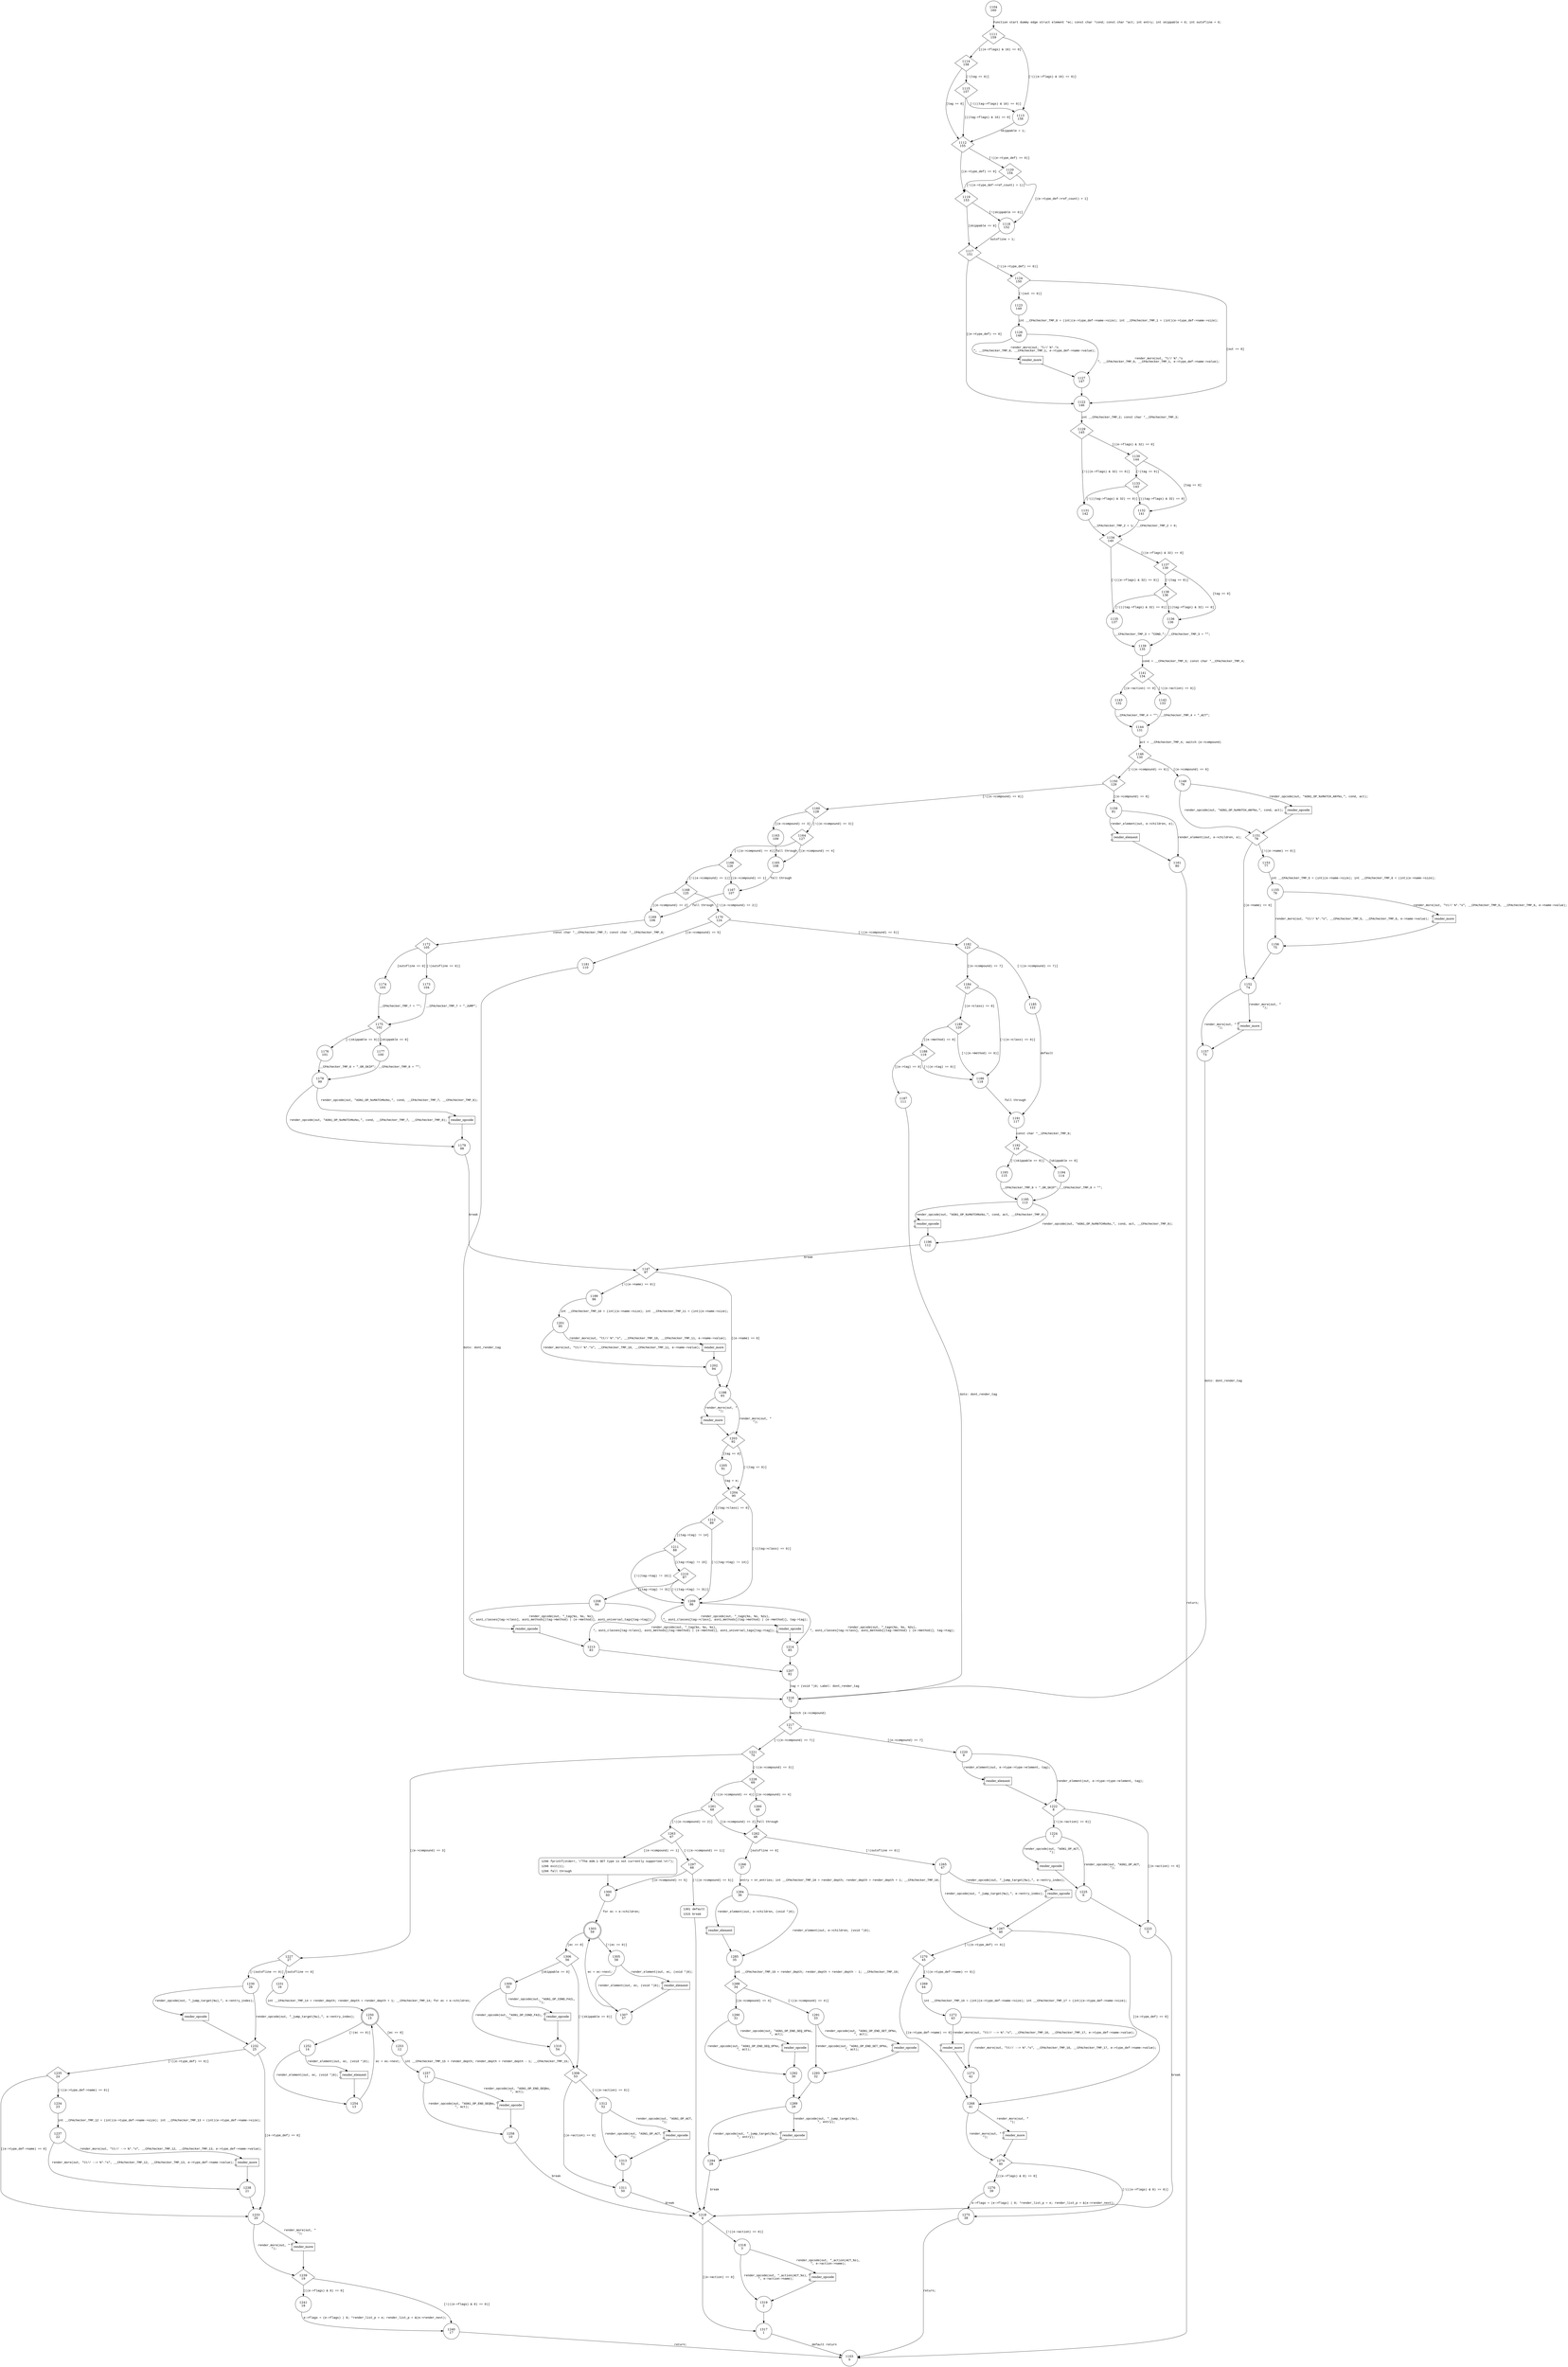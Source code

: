 digraph render_element {
1104 [shape="circle" label="1104\n160"]
1111 [shape="diamond" label="1111\n159"]
1114 [shape="diamond" label="1114\n158"]
1113 [shape="circle" label="1113\n156"]
1112 [shape="diamond" label="1112\n155"]
1119 [shape="diamond" label="1119\n153"]
1120 [shape="diamond" label="1120\n154"]
1118 [shape="circle" label="1118\n152"]
1117 [shape="diamond" label="1117\n151"]
1122 [shape="circle" label="1122\n146"]
1124 [shape="diamond" label="1124\n150"]
1123 [shape="circle" label="1123\n149"]
1126 [shape="circle" label="1126\n148"]
1127 [shape="circle" label="1127\n147"]
1129 [shape="diamond" label="1129\n145"]
1130 [shape="diamond" label="1130\n144"]
1131 [shape="circle" label="1131\n142"]
1134 [shape="diamond" label="1134\n140"]
1137 [shape="diamond" label="1137\n139"]
1135 [shape="circle" label="1135\n137"]
1139 [shape="circle" label="1139\n135"]
1141 [shape="diamond" label="1141\n134"]
1143 [shape="circle" label="1143\n132"]
1142 [shape="circle" label="1142\n133"]
1144 [shape="circle" label="1144\n131"]
1146 [shape="diamond" label="1146\n130"]
1149 [shape="circle" label="1149\n79"]
1150 [shape="diamond" label="1150\n129"]
1159 [shape="circle" label="1159\n81"]
1160 [shape="diamond" label="1160\n128"]
1163 [shape="circle" label="1163\n109"]
1164 [shape="diamond" label="1164\n127"]
1165 [shape="circle" label="1165\n108"]
1166 [shape="diamond" label="1166\n126"]
1167 [shape="circle" label="1167\n107"]
1168 [shape="diamond" label="1168\n125"]
1169 [shape="circle" label="1169\n106"]
1170 [shape="diamond" label="1170\n124"]
1181 [shape="circle" label="1181\n110"]
1182 [shape="diamond" label="1182\n123"]
1184 [shape="diamond" label="1184\n121"]
1185 [shape="circle" label="1185\n122"]
1191 [shape="circle" label="1191\n117"]
1192 [shape="diamond" label="1192\n116"]
1194 [shape="circle" label="1194\n114"]
1193 [shape="circle" label="1193\n115"]
1195 [shape="circle" label="1195\n113"]
1196 [shape="circle" label="1196\n112"]
1147 [shape="diamond" label="1147\n97"]
1198 [shape="circle" label="1198\n93"]
1199 [shape="circle" label="1199\n96"]
1201 [shape="circle" label="1201\n95"]
1202 [shape="circle" label="1202\n94"]
1203 [shape="diamond" label="1203\n92"]
1205 [shape="circle" label="1205\n91"]
1204 [shape="diamond" label="1204\n90"]
1212 [shape="diamond" label="1212\n89"]
1209 [shape="circle" label="1209\n86"]
1214 [shape="circle" label="1214\n85"]
1207 [shape="circle" label="1207\n82"]
1216 [shape="circle" label="1216\n72"]
1217 [shape="diamond" label="1217\n71"]
1220 [shape="circle" label="1220\n9"]
1221 [shape="diamond" label="1221\n70"]
1227 [shape="diamond" label="1227\n27"]
1228 [shape="diamond" label="1228\n69"]
1260 [shape="circle" label="1260\n49"]
1261 [shape="diamond" label="1261\n68"]
1262 [shape="diamond" label="1262\n48"]
1263 [shape="diamond" label="1263\n67"]
1296 [shape="circle" label="1296\n63"]
1297 [shape="diamond" label="1297\n66"]
1300 [shape="circle" label="1300\n60"]
1301 [shape="circle" label="1301\n65"]
1218 [shape="diamond" label="1218\n4"]
1317 [shape="circle" label="1317\n1"]
1318 [shape="circle" label="1318\n3"]
1319 [shape="circle" label="1319\n2"]
1103 [shape="circle" label="1103\n0"]
1303 [shape="doublecircle" label="1303\n59"]
1306 [shape="diamond" label="1306\n56"]
1305 [shape="circle" label="1305\n58"]
1307 [shape="circle" label="1307\n57"]
1309 [shape="circle" label="1309\n55"]
1308 [shape="diamond" label="1308\n53"]
1311 [shape="circle" label="1311\n50"]
1312 [shape="circle" label="1312\n52"]
1313 [shape="circle" label="1313\n51"]
1310 [shape="circle" label="1310\n54"]
1266 [shape="circle" label="1266\n37"]
1265 [shape="circle" label="1265\n47"]
1267 [shape="diamond" label="1267\n46"]
1268 [shape="circle" label="1268\n41"]
1270 [shape="diamond" label="1270\n45"]
1269 [shape="circle" label="1269\n44"]
1272 [shape="circle" label="1272\n43"]
1273 [shape="circle" label="1273\n42"]
1274 [shape="diamond" label="1274\n40"]
1276 [shape="circle" label="1276\n39"]
1275 [shape="circle" label="1275\n38"]
1284 [shape="circle" label="1284\n36"]
1285 [shape="circle" label="1285\n35"]
1288 [shape="diamond" label="1288\n34"]
1290 [shape="circle" label="1290\n31"]
1291 [shape="circle" label="1291\n33"]
1293 [shape="circle" label="1293\n32"]
1289 [shape="circle" label="1289\n29"]
1294 [shape="circle" label="1294\n28"]
1292 [shape="circle" label="1292\n30"]
1231 [shape="circle" label="1231\n16"]
1230 [shape="circle" label="1230\n26"]
1232 [shape="diamond" label="1232\n25"]
1233 [shape="circle" label="1233\n20"]
1235 [shape="diamond" label="1235\n24"]
1234 [shape="circle" label="1234\n23"]
1237 [shape="circle" label="1237\n22"]
1238 [shape="circle" label="1238\n21"]
1239 [shape="diamond" label="1239\n19"]
1241 [shape="circle" label="1241\n18"]
1240 [shape="circle" label="1240\n17"]
1250 [shape="doublecircle" label="1250\n15"]
1253 [shape="circle" label="1253\n12"]
1252 [shape="circle" label="1252\n14"]
1254 [shape="circle" label="1254\n13"]
1257 [shape="circle" label="1257\n11"]
1258 [shape="circle" label="1258\n10"]
1222 [shape="diamond" label="1222\n8"]
1223 [shape="circle" label="1223\n5"]
1224 [shape="circle" label="1224\n7"]
1225 [shape="circle" label="1225\n6"]
1211 [shape="diamond" label="1211\n88"]
1210 [shape="diamond" label="1210\n87"]
1208 [shape="circle" label="1208\n84"]
1213 [shape="circle" label="1213\n83"]
1189 [shape="diamond" label="1189\n120"]
1186 [shape="circle" label="1186\n118"]
1188 [shape="diamond" label="1188\n119"]
1187 [shape="circle" label="1187\n111"]
1172 [shape="diamond" label="1172\n105"]
1174 [shape="circle" label="1174\n103"]
1173 [shape="circle" label="1173\n104"]
1175 [shape="diamond" label="1175\n102"]
1177 [shape="circle" label="1177\n100"]
1176 [shape="circle" label="1176\n101"]
1178 [shape="circle" label="1178\n99"]
1179 [shape="circle" label="1179\n98"]
1161 [shape="circle" label="1161\n80"]
1151 [shape="diamond" label="1151\n78"]
1152 [shape="circle" label="1152\n74"]
1153 [shape="circle" label="1153\n77"]
1155 [shape="circle" label="1155\n76"]
1156 [shape="circle" label="1156\n75"]
1157 [shape="circle" label="1157\n73"]
1136 [shape="circle" label="1136\n136"]
1138 [shape="diamond" label="1138\n138"]
1132 [shape="circle" label="1132\n141"]
1133 [shape="diamond" label="1133\n143"]
1115 [shape="diamond" label="1115\n157"]
1301 [style="filled,bold" penwidth="1" fillcolor="white" fontname="Courier New" shape="Mrecord" label=<<table border="0" cellborder="0" cellpadding="3" bgcolor="white"><tr><td align="right">1301</td><td align="left">default</td></tr><tr><td align="right">1315</td><td align="left">break</td></tr></table>>]
1301 -> 1218[label=""]
1296 [style="filled,bold" penwidth="1" fillcolor="white" fontname="Courier New" shape="Mrecord" label=<<table border="0" cellborder="0" cellpadding="3" bgcolor="white"><tr><td align="right">1296</td><td align="left">fprintf(stderr, \"The ASN.1 SET type is not currently supported.\n\");</td></tr><tr><td align="right">1298</td><td align="left">exit(1);</td></tr><tr><td align="right">1299</td><td align="left">fall through</td></tr></table>>]
1296 -> 1300[label=""]
1104 -> 1111 [label="Function start dummy edge struct element *ec; const char *cond; const char *act; int entry; int skippable = 0; int outofline = 0;" fontname="Courier New"]
1111 -> 1114 [label="[((e->flags) & 16) == 0]" fontname="Courier New"]
1111 -> 1113 [label="[!(((e->flags) & 16) == 0)]" fontname="Courier New"]
1113 -> 1112 [label="skippable = 1; " fontname="Courier New"]
1112 -> 1119 [label="[(e->type_def) == 0]" fontname="Courier New"]
1112 -> 1120 [label="[!((e->type_def) == 0)]" fontname="Courier New"]
1120 -> 1118 [label="[(e->type_def->ref_count) > 1]" fontname="Courier New"]
1120 -> 1119 [label="[!((e->type_def->ref_count) > 1)]" fontname="Courier New"]
1119 -> 1117 [label="[skippable == 0]" fontname="Courier New"]
1119 -> 1118 [label="[!(skippable == 0)]" fontname="Courier New"]
1118 -> 1117 [label="outofline = 1; " fontname="Courier New"]
1117 -> 1122 [label="[(e->type_def) == 0]" fontname="Courier New"]
1117 -> 1124 [label="[!((e->type_def) == 0)]" fontname="Courier New"]
1124 -> 1122 [label="[out == 0]" fontname="Courier New"]
1124 -> 1123 [label="[!(out == 0)]" fontname="Courier New"]
100019 [shape="component" label="render_more"]
1126 -> 100019 [label="render_more(out, \"\t// %*.*s\n\", __CPAchecker_TMP_0, __CPAchecker_TMP_1, e->type_def->name->value);" fontname="Courier New"]
100019 -> 1127 [label="" fontname="Courier New"]
1126 -> 1127 [label="render_more(out, \"\t// %*.*s\n\", __CPAchecker_TMP_0, __CPAchecker_TMP_1, e->type_def->name->value);" fontname="Courier New"]
1127 -> 1122 [label="" fontname="Courier New"]
1122 -> 1129 [label="int __CPAchecker_TMP_2; const char *__CPAchecker_TMP_3;" fontname="Courier New"]
1129 -> 1130 [label="[((e->flags) & 32) == 0]" fontname="Courier New"]
1129 -> 1131 [label="[!(((e->flags) & 32) == 0)]" fontname="Courier New"]
1131 -> 1134 [label="__CPAchecker_TMP_2 = 1;" fontname="Courier New"]
1134 -> 1137 [label="[((e->flags) & 32) == 0]" fontname="Courier New"]
1134 -> 1135 [label="[!(((e->flags) & 32) == 0)]" fontname="Courier New"]
1135 -> 1139 [label="__CPAchecker_TMP_3 = \"COND_\";" fontname="Courier New"]
1139 -> 1141 [label="cond = __CPAchecker_TMP_3; const char *__CPAchecker_TMP_4;" fontname="Courier New"]
1141 -> 1143 [label="[(e->action) == 0]" fontname="Courier New"]
1141 -> 1142 [label="[!((e->action) == 0)]" fontname="Courier New"]
1144 -> 1146 [label="act = __CPAchecker_TMP_4; switch (e->compound)" fontname="Courier New"]
1146 -> 1149 [label="[(e->compound) == 6]" fontname="Courier New"]
1146 -> 1150 [label="[!((e->compound) == 6)]" fontname="Courier New"]
1150 -> 1159 [label="[(e->compound) == 8]" fontname="Courier New"]
1150 -> 1160 [label="[!((e->compound) == 8)]" fontname="Courier New"]
1160 -> 1163 [label="[(e->compound) == 3]" fontname="Courier New"]
1160 -> 1164 [label="[!((e->compound) == 3)]" fontname="Courier New"]
1164 -> 1165 [label="[(e->compound) == 4]" fontname="Courier New"]
1164 -> 1166 [label="[!((e->compound) == 4)]" fontname="Courier New"]
1166 -> 1167 [label="[(e->compound) == 1]" fontname="Courier New"]
1166 -> 1168 [label="[!((e->compound) == 1)]" fontname="Courier New"]
1168 -> 1169 [label="[(e->compound) == 2]" fontname="Courier New"]
1168 -> 1170 [label="[!((e->compound) == 2)]" fontname="Courier New"]
1170 -> 1181 [label="[(e->compound) == 5]" fontname="Courier New"]
1170 -> 1182 [label="[!((e->compound) == 5)]" fontname="Courier New"]
1182 -> 1184 [label="[(e->compound) == 7]" fontname="Courier New"]
1182 -> 1185 [label="[!((e->compound) == 7)]" fontname="Courier New"]
1191 -> 1192 [label="const char *__CPAchecker_TMP_9;" fontname="Courier New"]
1192 -> 1194 [label="[skippable == 0]" fontname="Courier New"]
1192 -> 1193 [label="[!(skippable == 0)]" fontname="Courier New"]
100020 [shape="component" label="render_opcode"]
1195 -> 100020 [label="render_opcode(out, \"ASN1_OP_%sMATCH%s%s,\", cond, act, __CPAchecker_TMP_9);" fontname="Courier New"]
100020 -> 1196 [label="" fontname="Courier New"]
1195 -> 1196 [label="render_opcode(out, \"ASN1_OP_%sMATCH%s%s,\", cond, act, __CPAchecker_TMP_9);" fontname="Courier New"]
1196 -> 1147 [label="break" fontname="Courier New"]
1147 -> 1198 [label="[(e->name) == 0]" fontname="Courier New"]
1147 -> 1199 [label="[!((e->name) == 0)]" fontname="Courier New"]
100021 [shape="component" label="render_more"]
1201 -> 100021 [label="render_more(out, \"\t\t// %*.*s\", __CPAchecker_TMP_10, __CPAchecker_TMP_11, e->name->value);" fontname="Courier New"]
100021 -> 1202 [label="" fontname="Courier New"]
1201 -> 1202 [label="render_more(out, \"\t\t// %*.*s\", __CPAchecker_TMP_10, __CPAchecker_TMP_11, e->name->value);" fontname="Courier New"]
1202 -> 1198 [label="" fontname="Courier New"]
100022 [shape="component" label="render_more"]
1198 -> 100022 [label="render_more(out, \"\n\");" fontname="Courier New"]
100022 -> 1203 [label="" fontname="Courier New"]
1198 -> 1203 [label="render_more(out, \"\n\");" fontname="Courier New"]
1203 -> 1205 [label="[tag == 0]" fontname="Courier New"]
1203 -> 1204 [label="[!(tag == 0)]" fontname="Courier New"]
1204 -> 1212 [label="[(tag->class) == 0]" fontname="Courier New"]
1204 -> 1209 [label="[!((tag->class) == 0)]" fontname="Courier New"]
100023 [shape="component" label="render_opcode"]
1209 -> 100023 [label="render_opcode(out, \"_tagn(%s, %s, %2u),\n\", asn1_classes[tag->class], asn1_methods[(tag->method) | (e->method)], tag->tag);" fontname="Courier New"]
100023 -> 1214 [label="" fontname="Courier New"]
1209 -> 1214 [label="render_opcode(out, \"_tagn(%s, %s, %2u),\n\", asn1_classes[tag->class], asn1_methods[(tag->method) | (e->method)], tag->tag);" fontname="Courier New"]
1214 -> 1207 [label="" fontname="Courier New"]
1207 -> 1216 [label="tag = (void *)0; Label: dont_render_tag" fontname="Courier New"]
1216 -> 1217 [label="switch (e->compound)" fontname="Courier New"]
1217 -> 1220 [label="[(e->compound) == 7]" fontname="Courier New"]
1217 -> 1221 [label="[!((e->compound) == 7)]" fontname="Courier New"]
1221 -> 1227 [label="[(e->compound) == 3]" fontname="Courier New"]
1221 -> 1228 [label="[!((e->compound) == 3)]" fontname="Courier New"]
1228 -> 1260 [label="[(e->compound) == 4]" fontname="Courier New"]
1228 -> 1261 [label="[!((e->compound) == 4)]" fontname="Courier New"]
1261 -> 1262 [label="[(e->compound) == 2]" fontname="Courier New"]
1261 -> 1263 [label="[!((e->compound) == 2)]" fontname="Courier New"]
1263 -> 1296 [label="[(e->compound) == 1]" fontname="Courier New"]
1263 -> 1297 [label="[!((e->compound) == 1)]" fontname="Courier New"]
1297 -> 1300 [label="[(e->compound) == 5]" fontname="Courier New"]
1297 -> 1301 [label="[!((e->compound) == 5)]" fontname="Courier New"]
1218 -> 1317 [label="[(e->action) == 0]" fontname="Courier New"]
1218 -> 1318 [label="[!((e->action) == 0)]" fontname="Courier New"]
100024 [shape="component" label="render_opcode"]
1318 -> 100024 [label="render_opcode(out, \"_action(ACT_%s),\n\", e->action->name);" fontname="Courier New"]
100024 -> 1319 [label="" fontname="Courier New"]
1318 -> 1319 [label="render_opcode(out, \"_action(ACT_%s),\n\", e->action->name);" fontname="Courier New"]
1319 -> 1317 [label="" fontname="Courier New"]
1317 -> 1103 [label="default return" fontname="Courier New"]
1300 -> 1303 [label="for ec = e->children;" fontname="Courier New"]
1303 -> 1306 [label="[ec == 0]" fontname="Courier New"]
1303 -> 1305 [label="[!(ec == 0)]" fontname="Courier New"]
100025 [shape="component" label="render_element"]
1305 -> 100025 [label="render_element(out, ec, (void *)0);" fontname="Courier New"]
100025 -> 1307 [label="" fontname="Courier New"]
1305 -> 1307 [label="render_element(out, ec, (void *)0);" fontname="Courier New"]
1307 -> 1303 [label=" ec = ec->next;" fontname="Courier New"]
1306 -> 1309 [label="[skippable == 0]" fontname="Courier New"]
1306 -> 1308 [label="[!(skippable == 0)]" fontname="Courier New"]
1308 -> 1311 [label="[(e->action) == 0]" fontname="Courier New"]
1308 -> 1312 [label="[!((e->action) == 0)]" fontname="Courier New"]
100026 [shape="component" label="render_opcode"]
1312 -> 100026 [label="render_opcode(out, \"ASN1_OP_ACT,\n\");" fontname="Courier New"]
100026 -> 1313 [label="" fontname="Courier New"]
1312 -> 1313 [label="render_opcode(out, \"ASN1_OP_ACT,\n\");" fontname="Courier New"]
1313 -> 1311 [label="" fontname="Courier New"]
1311 -> 1218 [label="break" fontname="Courier New"]
100027 [shape="component" label="render_opcode"]
1309 -> 100027 [label="render_opcode(out, \"ASN1_OP_COND_FAIL,\n\");" fontname="Courier New"]
100027 -> 1310 [label="" fontname="Courier New"]
1309 -> 1310 [label="render_opcode(out, \"ASN1_OP_COND_FAIL,\n\");" fontname="Courier New"]
1310 -> 1308 [label="" fontname="Courier New"]
1262 -> 1266 [label="[outofline == 0]" fontname="Courier New"]
1262 -> 1265 [label="[!(outofline == 0)]" fontname="Courier New"]
100028 [shape="component" label="render_opcode"]
1265 -> 100028 [label="render_opcode(out, \"_jump_target(%u),\", e->entry_index);" fontname="Courier New"]
100028 -> 1267 [label="" fontname="Courier New"]
1265 -> 1267 [label="render_opcode(out, \"_jump_target(%u),\", e->entry_index);" fontname="Courier New"]
1267 -> 1268 [label="[(e->type_def) == 0]" fontname="Courier New"]
1267 -> 1270 [label="[!((e->type_def) == 0)]" fontname="Courier New"]
1270 -> 1268 [label="[(e->type_def->name) == 0]" fontname="Courier New"]
1270 -> 1269 [label="[!((e->type_def->name) == 0)]" fontname="Courier New"]
100029 [shape="component" label="render_more"]
1272 -> 100029 [label="render_more(out, \"\t\t// --> %*.*s\", __CPAchecker_TMP_16, __CPAchecker_TMP_17, e->type_def->name->value);" fontname="Courier New"]
100029 -> 1273 [label="" fontname="Courier New"]
1272 -> 1273 [label="render_more(out, \"\t\t// --> %*.*s\", __CPAchecker_TMP_16, __CPAchecker_TMP_17, e->type_def->name->value);" fontname="Courier New"]
1273 -> 1268 [label="" fontname="Courier New"]
100030 [shape="component" label="render_more"]
1268 -> 100030 [label="render_more(out, \"\n\");" fontname="Courier New"]
100030 -> 1274 [label="" fontname="Courier New"]
1268 -> 1274 [label="render_more(out, \"\n\");" fontname="Courier New"]
1274 -> 1276 [label="[((e->flags) & 8) == 0]" fontname="Courier New"]
1274 -> 1275 [label="[!(((e->flags) & 8) == 0)]" fontname="Courier New"]
1275 -> 1103 [label="return;" fontname="Courier New"]
1266 -> 1284 [label="entry = nr_entries; int __CPAchecker_TMP_18 = render_depth; render_depth = render_depth + 1; __CPAchecker_TMP_18;" fontname="Courier New"]
100031 [shape="component" label="render_element"]
1284 -> 100031 [label="render_element(out, e->children, (void *)0);" fontname="Courier New"]
100031 -> 1285 [label="" fontname="Courier New"]
1284 -> 1285 [label="render_element(out, e->children, (void *)0);" fontname="Courier New"]
1285 -> 1288 [label="int __CPAchecker_TMP_19 = render_depth; render_depth = render_depth - 1; __CPAchecker_TMP_19;" fontname="Courier New"]
1288 -> 1290 [label="[(e->compound) == 4]" fontname="Courier New"]
1288 -> 1291 [label="[!((e->compound) == 4)]" fontname="Courier New"]
100032 [shape="component" label="render_opcode"]
1291 -> 100032 [label="render_opcode(out, \"ASN1_OP_END_SET_OF%s,\n\", act);" fontname="Courier New"]
100032 -> 1293 [label="" fontname="Courier New"]
1291 -> 1293 [label="render_opcode(out, \"ASN1_OP_END_SET_OF%s,\n\", act);" fontname="Courier New"]
1293 -> 1289 [label="" fontname="Courier New"]
100033 [shape="component" label="render_opcode"]
1289 -> 100033 [label="render_opcode(out, \"_jump_target(%u),\n\", entry);" fontname="Courier New"]
100033 -> 1294 [label="" fontname="Courier New"]
1289 -> 1294 [label="render_opcode(out, \"_jump_target(%u),\n\", entry);" fontname="Courier New"]
1294 -> 1218 [label=" break" fontname="Courier New"]
100034 [shape="component" label="render_opcode"]
1290 -> 100034 [label="render_opcode(out, \"ASN1_OP_END_SEQ_OF%s,\n\", act);" fontname="Courier New"]
100034 -> 1292 [label="" fontname="Courier New"]
1290 -> 1292 [label="render_opcode(out, \"ASN1_OP_END_SEQ_OF%s,\n\", act);" fontname="Courier New"]
1292 -> 1289 [label="" fontname="Courier New"]
1227 -> 1231 [label="[outofline == 0]" fontname="Courier New"]
1227 -> 1230 [label="[!(outofline == 0)]" fontname="Courier New"]
100035 [shape="component" label="render_opcode"]
1230 -> 100035 [label="render_opcode(out, \"_jump_target(%u),\", e->entry_index);" fontname="Courier New"]
100035 -> 1232 [label="" fontname="Courier New"]
1230 -> 1232 [label="render_opcode(out, \"_jump_target(%u),\", e->entry_index);" fontname="Courier New"]
1232 -> 1233 [label="[(e->type_def) == 0]" fontname="Courier New"]
1232 -> 1235 [label="[!((e->type_def) == 0)]" fontname="Courier New"]
1235 -> 1233 [label="[(e->type_def->name) == 0]" fontname="Courier New"]
1235 -> 1234 [label="[!((e->type_def->name) == 0)]" fontname="Courier New"]
100036 [shape="component" label="render_more"]
1237 -> 100036 [label="render_more(out, \"\t\t// --> %*.*s\", __CPAchecker_TMP_12, __CPAchecker_TMP_13, e->type_def->name->value);" fontname="Courier New"]
100036 -> 1238 [label="" fontname="Courier New"]
1237 -> 1238 [label="render_more(out, \"\t\t// --> %*.*s\", __CPAchecker_TMP_12, __CPAchecker_TMP_13, e->type_def->name->value);" fontname="Courier New"]
1238 -> 1233 [label="" fontname="Courier New"]
100037 [shape="component" label="render_more"]
1233 -> 100037 [label="render_more(out, \"\n\");" fontname="Courier New"]
100037 -> 1239 [label="" fontname="Courier New"]
1233 -> 1239 [label="render_more(out, \"\n\");" fontname="Courier New"]
1239 -> 1241 [label="[((e->flags) & 8) == 0]" fontname="Courier New"]
1239 -> 1240 [label="[!(((e->flags) & 8) == 0)]" fontname="Courier New"]
1240 -> 1103 [label="return;" fontname="Courier New"]
1231 -> 1250 [label="int __CPAchecker_TMP_14 = render_depth; render_depth = render_depth + 1; __CPAchecker_TMP_14; for ec = e->children;" fontname="Courier New"]
1250 -> 1253 [label="[ec == 0]" fontname="Courier New"]
1250 -> 1252 [label="[!(ec == 0)]" fontname="Courier New"]
100038 [shape="component" label="render_element"]
1252 -> 100038 [label="render_element(out, ec, (void *)0);" fontname="Courier New"]
100038 -> 1254 [label="" fontname="Courier New"]
1252 -> 1254 [label="render_element(out, ec, (void *)0);" fontname="Courier New"]
1254 -> 1250 [label=" ec = ec->next;" fontname="Courier New"]
100039 [shape="component" label="render_opcode"]
1257 -> 100039 [label="render_opcode(out, \"ASN1_OP_END_SEQ%s,\n\", act);" fontname="Courier New"]
100039 -> 1258 [label="" fontname="Courier New"]
1257 -> 1258 [label="render_opcode(out, \"ASN1_OP_END_SEQ%s,\n\", act);" fontname="Courier New"]
1258 -> 1218 [label=" break" fontname="Courier New"]
100040 [shape="component" label="render_element"]
1220 -> 100040 [label="render_element(out, e->type->type->element, tag);" fontname="Courier New"]
100040 -> 1222 [label="" fontname="Courier New"]
1220 -> 1222 [label="render_element(out, e->type->type->element, tag);" fontname="Courier New"]
1222 -> 1223 [label="[(e->action) == 0]" fontname="Courier New"]
1222 -> 1224 [label="[!((e->action) == 0)]" fontname="Courier New"]
100041 [shape="component" label="render_opcode"]
1224 -> 100041 [label="render_opcode(out, \"ASN1_OP_ACT,\n\");" fontname="Courier New"]
100041 -> 1225 [label="" fontname="Courier New"]
1224 -> 1225 [label="render_opcode(out, \"ASN1_OP_ACT,\n\");" fontname="Courier New"]
1225 -> 1223 [label="" fontname="Courier New"]
1223 -> 1218 [label="break" fontname="Courier New"]
1212 -> 1211 [label="[(tag->tag) != 14]" fontname="Courier New"]
1212 -> 1209 [label="[!((tag->tag) != 14)]" fontname="Courier New"]
1211 -> 1210 [label="[(tag->tag) != 15]" fontname="Courier New"]
1211 -> 1209 [label="[!((tag->tag) != 15)]" fontname="Courier New"]
1210 -> 1208 [label="[(tag->tag) != 31]" fontname="Courier New"]
1210 -> 1209 [label="[!((tag->tag) != 31)]" fontname="Courier New"]
100042 [shape="component" label="render_opcode"]
1208 -> 100042 [label="render_opcode(out, \"_tag(%s, %s, %s),\n\", asn1_classes[tag->class], asn1_methods[(tag->method) | (e->method)], asn1_universal_tags[tag->tag]);" fontname="Courier New"]
100042 -> 1213 [label="" fontname="Courier New"]
1208 -> 1213 [label="render_opcode(out, \"_tag(%s, %s, %s),\n\", asn1_classes[tag->class], asn1_methods[(tag->method) | (e->method)], asn1_universal_tags[tag->tag]);" fontname="Courier New"]
1213 -> 1207 [label="" fontname="Courier New"]
1194 -> 1195 [label="__CPAchecker_TMP_9 = \"\";" fontname="Courier New"]
1184 -> 1189 [label="[(e->class) == 0]" fontname="Courier New"]
1184 -> 1186 [label="[!((e->class) == 0)]" fontname="Courier New"]
1186 -> 1191 [label="fall through" fontname="Courier New"]
1189 -> 1188 [label="[(e->method) == 0]" fontname="Courier New"]
1189 -> 1186 [label="[!((e->method) == 0)]" fontname="Courier New"]
1188 -> 1187 [label="[(e->tag) == 0]" fontname="Courier New"]
1188 -> 1186 [label="[!((e->tag) == 0)]" fontname="Courier New"]
1181 -> 1216 [label="Goto: dont_render_tag" fontname="Courier New"]
1169 -> 1172 [label="const char *__CPAchecker_TMP_7; const char *__CPAchecker_TMP_8;" fontname="Courier New"]
1172 -> 1174 [label="[outofline == 0]" fontname="Courier New"]
1172 -> 1173 [label="[!(outofline == 0)]" fontname="Courier New"]
1175 -> 1177 [label="[skippable == 0]" fontname="Courier New"]
1175 -> 1176 [label="[!(skippable == 0)]" fontname="Courier New"]
100043 [shape="component" label="render_opcode"]
1178 -> 100043 [label="render_opcode(out, \"ASN1_OP_%sMATCH%s%s,\", cond, __CPAchecker_TMP_7, __CPAchecker_TMP_8);" fontname="Courier New"]
100043 -> 1179 [label="" fontname="Courier New"]
1178 -> 1179 [label="render_opcode(out, \"ASN1_OP_%sMATCH%s%s,\", cond, __CPAchecker_TMP_7, __CPAchecker_TMP_8);" fontname="Courier New"]
1179 -> 1147 [label="break" fontname="Courier New"]
1174 -> 1175 [label="__CPAchecker_TMP_7 = \"\";" fontname="Courier New"]
1167 -> 1169 [label="fall through" fontname="Courier New"]
1165 -> 1167 [label="fall through" fontname="Courier New"]
100044 [shape="component" label="render_element"]
1159 -> 100044 [label="render_element(out, e->children, e);" fontname="Courier New"]
100044 -> 1161 [label="" fontname="Courier New"]
1159 -> 1161 [label="render_element(out, e->children, e);" fontname="Courier New"]
1161 -> 1103 [label="return;" fontname="Courier New"]
100045 [shape="component" label="render_opcode"]
1149 -> 100045 [label="render_opcode(out, \"ASN1_OP_%sMATCH_ANY%s,\", cond, act);" fontname="Courier New"]
100045 -> 1151 [label="" fontname="Courier New"]
1149 -> 1151 [label="render_opcode(out, \"ASN1_OP_%sMATCH_ANY%s,\", cond, act);" fontname="Courier New"]
1151 -> 1152 [label="[(e->name) == 0]" fontname="Courier New"]
1151 -> 1153 [label="[!((e->name) == 0)]" fontname="Courier New"]
100046 [shape="component" label="render_more"]
1155 -> 100046 [label="render_more(out, \"\t\t// %*.*s\", __CPAchecker_TMP_5, __CPAchecker_TMP_6, e->name->value);" fontname="Courier New"]
100046 -> 1156 [label="" fontname="Courier New"]
1155 -> 1156 [label="render_more(out, \"\t\t// %*.*s\", __CPAchecker_TMP_5, __CPAchecker_TMP_6, e->name->value);" fontname="Courier New"]
1156 -> 1152 [label="" fontname="Courier New"]
100047 [shape="component" label="render_more"]
1152 -> 100047 [label="render_more(out, \"\n\");" fontname="Courier New"]
100047 -> 1157 [label="" fontname="Courier New"]
1152 -> 1157 [label="render_more(out, \"\n\");" fontname="Courier New"]
1157 -> 1216 [label="Goto: dont_render_tag" fontname="Courier New"]
1137 -> 1136 [label="[tag == 0]" fontname="Courier New"]
1137 -> 1138 [label="[!(tag == 0)]" fontname="Courier New"]
1138 -> 1136 [label="[((tag->flags) & 32) == 0]" fontname="Courier New"]
1138 -> 1135 [label="[!(((tag->flags) & 32) == 0)]" fontname="Courier New"]
1136 -> 1139 [label="__CPAchecker_TMP_3 = \"\";" fontname="Courier New"]
1130 -> 1132 [label="[tag == 0]" fontname="Courier New"]
1130 -> 1133 [label="[!(tag == 0)]" fontname="Courier New"]
1133 -> 1132 [label="[((tag->flags) & 32) == 0]" fontname="Courier New"]
1133 -> 1131 [label="[!(((tag->flags) & 32) == 0)]" fontname="Courier New"]
1132 -> 1134 [label="__CPAchecker_TMP_2 = 0;" fontname="Courier New"]
1114 -> 1112 [label="[tag == 0]" fontname="Courier New"]
1114 -> 1115 [label="[!(tag == 0)]" fontname="Courier New"]
1115 -> 1112 [label="[((tag->flags) & 16) == 0]" fontname="Courier New"]
1115 -> 1113 [label="[!(((tag->flags) & 16) == 0)]" fontname="Courier New"]
1123 -> 1126 [label="int __CPAchecker_TMP_0 = (int)(e->type_def->name->size); int __CPAchecker_TMP_1 = (int)(e->type_def->name->size);" fontname="Courier New"]
1142 -> 1144 [label="__CPAchecker_TMP_4 = \"_ACT\";" fontname="Courier New"]
1185 -> 1191 [label="default" fontname="Courier New"]
1193 -> 1195 [label="__CPAchecker_TMP_9 = \"_OR_SKIP\";" fontname="Courier New"]
1199 -> 1201 [label="int __CPAchecker_TMP_10 = (int)(e->name->size); int __CPAchecker_TMP_11 = (int)(e->name->size);" fontname="Courier New"]
1269 -> 1272 [label="int __CPAchecker_TMP_16 = (int)(e->type_def->name->size); int __CPAchecker_TMP_17 = (int)(e->type_def->name->size);" fontname="Courier New"]
1276 -> 1275 [label="e->flags = (e->flags) | 8; *render_list_p = e; render_list_p = &(e->render_next); " fontname="Courier New"]
1260 -> 1262 [label="fall through" fontname="Courier New"]
1234 -> 1237 [label="int __CPAchecker_TMP_12 = (int)(e->type_def->name->size); int __CPAchecker_TMP_13 = (int)(e->type_def->name->size);" fontname="Courier New"]
1241 -> 1240 [label="e->flags = (e->flags) | 8; *render_list_p = e; render_list_p = &(e->render_next); " fontname="Courier New"]
1253 -> 1257 [label="int __CPAchecker_TMP_15 = render_depth; render_depth = render_depth - 1; __CPAchecker_TMP_15;" fontname="Courier New"]
1205 -> 1204 [label="tag = e; " fontname="Courier New"]
1187 -> 1216 [label="Goto: dont_render_tag" fontname="Courier New"]
1173 -> 1175 [label="__CPAchecker_TMP_7 = \"_JUMP\";" fontname="Courier New"]
1176 -> 1178 [label="__CPAchecker_TMP_8 = \"_OR_SKIP\";" fontname="Courier New"]
1177 -> 1178 [label="__CPAchecker_TMP_8 = \"\";" fontname="Courier New"]
1163 -> 1165 [label="fall through" fontname="Courier New"]
1153 -> 1155 [label="int __CPAchecker_TMP_5 = (int)(e->name->size); int __CPAchecker_TMP_6 = (int)(e->name->size);" fontname="Courier New"]
1143 -> 1144 [label="__CPAchecker_TMP_4 = \"\";" fontname="Courier New"]
}